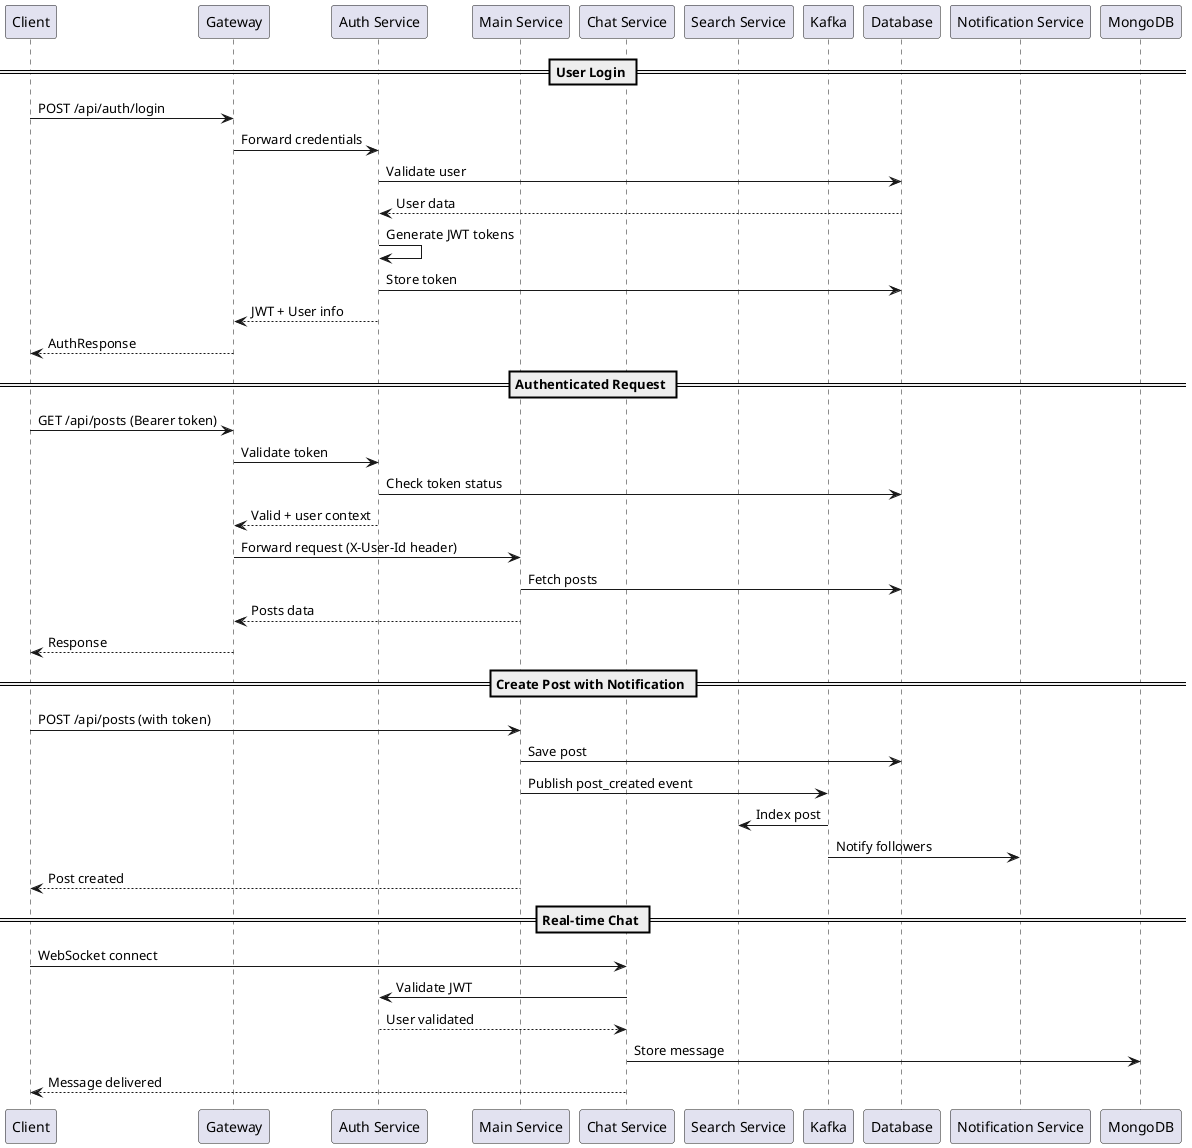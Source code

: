 @startuml use-sequence
participant Client
participant Gateway
participant "Auth Service" as Auth
participant "Main Service" as Main
participant "Chat Service" as Chat
participant "Search Service" as Search
participant Kafka
participant Database

== User Login ==
Client -> Gateway: POST /api/auth/login
Gateway -> Auth: Forward credentials
Auth -> Database: Validate user
Database --> Auth: User data
Auth -> Auth: Generate JWT tokens
Auth -> Database: Store token
Auth --> Gateway: JWT + User info
Gateway --> Client: AuthResponse

== Authenticated Request ==
Client -> Gateway: GET /api/posts (Bearer token)
Gateway -> Auth: Validate token
Auth -> Database: Check token status
Auth --> Gateway: Valid + user context
Gateway -> Main: Forward request (X-User-Id header)
Main -> Database: Fetch posts
Main --> Gateway: Posts data
Gateway --> Client: Response

== Create Post with Notification ==
Client -> Main: POST /api/posts (with token)
Main -> Database: Save post
Main -> Kafka: Publish post_created event
Kafka -> Search: Index post
Kafka -> "Notification Service": Notify followers
Main --> Client: Post created

== Real-time Chat ==
Client -> Chat: WebSocket connect
Chat -> Auth: Validate JWT
Auth --> Chat: User validated
Chat -> "MongoDB": Store message
Chat --> Client: Message delivered

@enduml